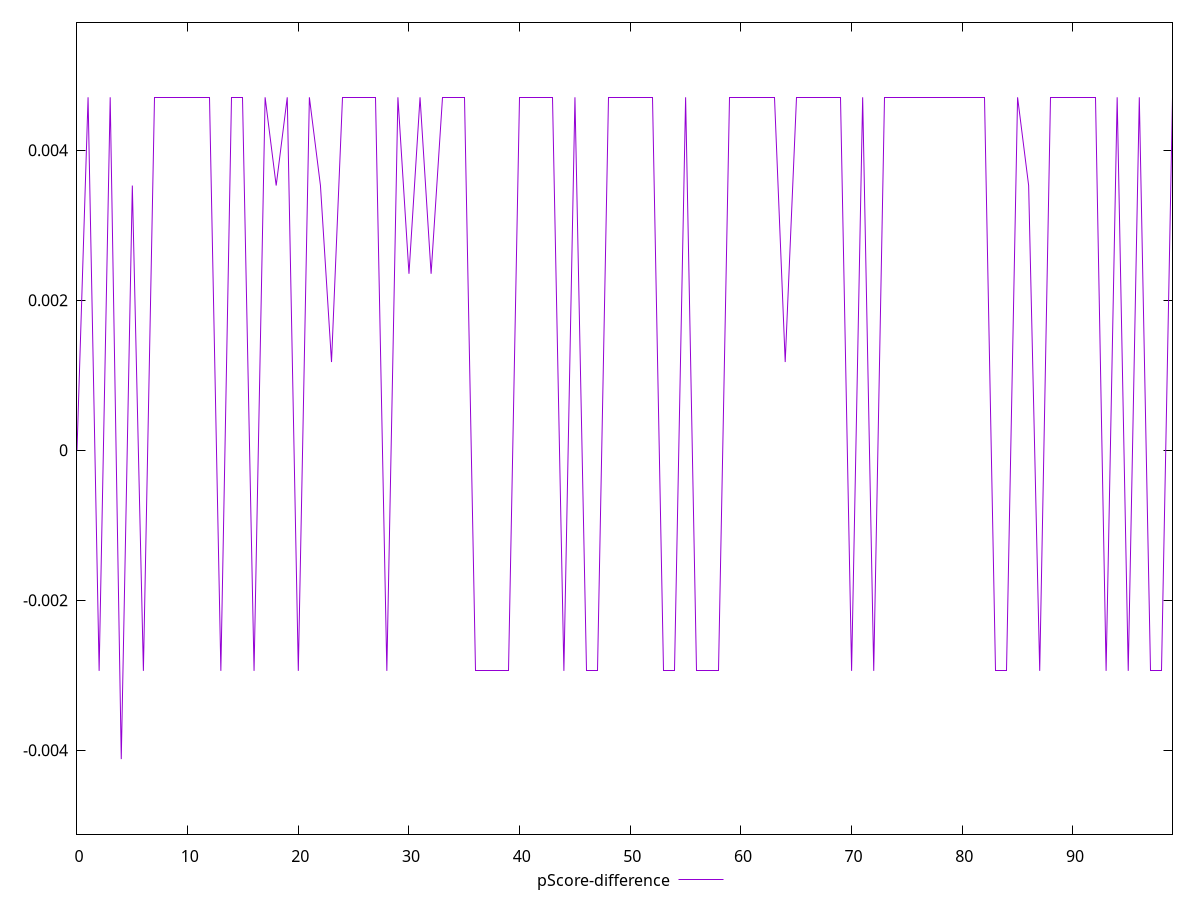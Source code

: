 reset

$pScoreDifference <<EOF
0 0
1 0.004705882352941171
2 -0.002941176470588225
3 0.004705882352941171
4 -0.004117647058823559
5 0.0035294117647058365
6 -0.002941176470588225
7 0.004705882352941171
8 0.004705882352941171
9 0.004705882352941171
10 0.004705882352941171
11 0.004705882352941171
12 0.004705882352941171
13 -0.002941176470588225
14 0.004705882352941171
15 0.004705882352941171
16 -0.002941176470588225
17 0.004705882352941171
18 0.0035294117647058365
19 0.004705882352941171
20 -0.002941176470588225
21 0.004705882352941171
22 0.0035294117647058365
23 0.0011764705882352788
24 0.004705882352941171
25 0.004705882352941171
26 0.004705882352941171
27 0.004705882352941171
28 -0.002941176470588225
29 0.004705882352941171
30 0.0023529411764705577
31 0.004705882352941171
32 0.002352941176470613
33 0.004705882352941171
34 0.004705882352941171
35 0.004705882352941171
36 -0.002941176470588225
37 -0.002941176470588225
38 -0.002941176470588225
39 -0.002941176470588225
40 0.004705882352941171
41 0.004705882352941171
42 0.004705882352941171
43 0.004705882352941171
44 -0.002941176470588225
45 0.004705882352941171
46 -0.002941176470588225
47 -0.002941176470588225
48 0.004705882352941171
49 0.004705882352941171
50 0.004705882352941171
51 0.004705882352941171
52 0.004705882352941171
53 -0.002941176470588225
54 -0.002941176470588225
55 0.004705882352941171
56 -0.002941176470588225
57 -0.002941176470588225
58 -0.002941176470588225
59 0.004705882352941171
60 0.004705882352941171
61 0.004705882352941171
62 0.004705882352941171
63 0.004705882352941171
64 0.0011764705882352788
65 0.004705882352941171
66 0.004705882352941171
67 0.004705882352941171
68 0.004705882352941171
69 0.004705882352941171
70 -0.002941176470588225
71 0.004705882352941171
72 -0.002941176470588225
73 0.004705882352941171
74 0.004705882352941171
75 0.004705882352941171
76 0.004705882352941171
77 0.004705882352941171
78 0.004705882352941171
79 0.004705882352941171
80 0.004705882352941171
81 0.004705882352941171
82 0.004705882352941171
83 -0.002941176470588225
84 -0.002941176470588225
85 0.004705882352941171
86 0.0035294117647058365
87 -0.002941176470588225
88 0.004705882352941171
89 0.004705882352941171
90 0.004705882352941171
91 0.004705882352941171
92 0.004705882352941171
93 -0.002941176470588225
94 0.004705882352941171
95 -0.002941176470588225
96 0.004705882352941171
97 -0.002941176470588225
98 -0.002941176470588225
99 0.004705882352941171
EOF

set key outside below
set xrange [0:99]
set yrange [-0.005117647058823559:0.005705882352941171]
set trange [-0.005117647058823559:0.005705882352941171]
set terminal svg size 640, 500 enhanced background rgb 'white'
set output "report_00017_2021-02-10T15-08-03.406Z/unused-javascript/samples/pages+cached+noadtech+nomedia+nocss/pScore-difference/values.svg"

plot $pScoreDifference title "pScore-difference" with line

reset
